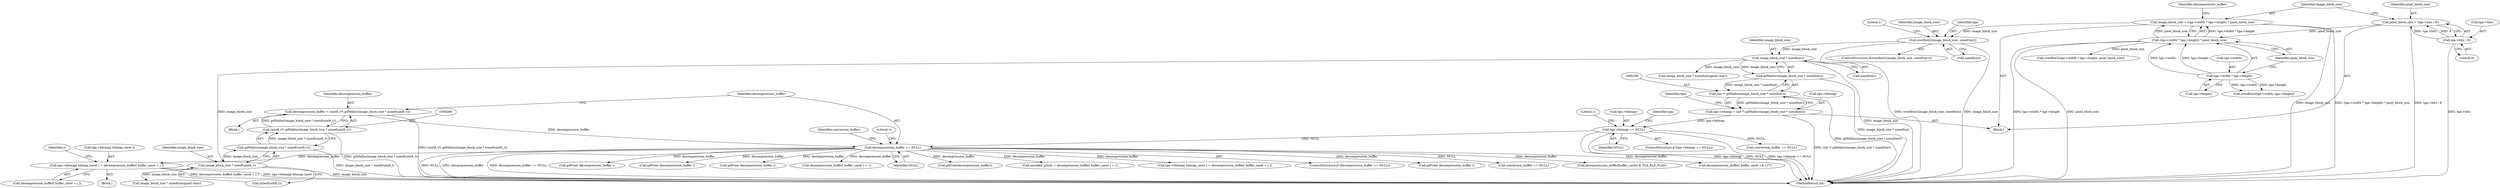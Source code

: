 digraph "1_libgd_01c61f8ab110a77ae64b5ca67c244c728c506f03@array" {
"1000498" [label="(Call,tga->bitmap[ bitmap_caret ] = decompression_buffer[ buffer_caret + j ])"];
"1000293" [label="(Call,decompression_buffer == NULL)"];
"1000283" [label="(Call,decompression_buffer = (uint8_t*) gdMalloc(image_block_size * sizeof(uint8_t)))"];
"1000285" [label="(Call,(uint8_t*) gdMalloc(image_block_size * sizeof(uint8_t)))"];
"1000287" [label="(Call,gdMalloc(image_block_size * sizeof(uint8_t)))"];
"1000288" [label="(Call,image_block_size * sizeof(uint8_t))"];
"1000210" [label="(Call,image_block_size * sizeof(int))"];
"1000180" [label="(Call,overflow2(image_block_size, sizeof(int)))"];
"1000117" [label="(Call,image_block_size = (tga->width * tga->height) * pixel_block_size)"];
"1000119" [label="(Call,(tga->width * tga->height) * pixel_block_size)"];
"1000120" [label="(Call,tga->width * tga->height)"];
"1000109" [label="(Call,pixel_block_size = (tga->bits / 8))"];
"1000111" [label="(Call,tga->bits / 8)"];
"1000215" [label="(Call,tga->bitmap == NULL)"];
"1000203" [label="(Call,tga->bitmap = (int *) gdMalloc(image_block_size * sizeof(int)))"];
"1000207" [label="(Call,(int *) gdMalloc(image_block_size * sizeof(int)))"];
"1000209" [label="(Call,gdMalloc(image_block_size * sizeof(int)))"];
"1000283" [label="(Call,decompression_buffer = (uint8_t*) gdMalloc(image_block_size * sizeof(uint8_t)))"];
"1000519" [label="(MethodReturn,int)"];
"1000444" [label="(Call,encoded_pixels = decompression_buffer[ buffer_caret ] + 1)"];
"1000121" [label="(Call,tga->width)"];
"1000498" [label="(Call,tga->bitmap[ bitmap_caret ] = decompression_buffer[ buffer_caret + j ])"];
"1000301" [label="(Identifier,conversion_buffer)"];
"1000428" [label="(Call,tga->bitmap[ bitmap_caret ] = decompression_buffer[ buffer_caret + j ])"];
"1000204" [label="(Call,tga->bitmap)"];
"1000110" [label="(Identifier,pixel_block_size)"];
"1000211" [label="(Identifier,image_block_size)"];
"1000187" [label="(Literal,1)"];
"1000179" [label="(ControlStructure,if(overflow2(image_block_size, sizeof(int))))"];
"1000124" [label="(Call,tga->height)"];
"1000216" [label="(Call,tga->bitmap)"];
"1000225" [label="(Identifier,tga)"];
"1000294" [label="(Identifier,decompression_buffer)"];
"1000207" [label="(Call,(int *) gdMalloc(image_block_size * sizeof(int)))"];
"1000107" [label="(Block,)"];
"1000305" [label="(Call,image_block_size * sizeof(unsigned char))"];
"1000290" [label="(Call,sizeof(uint8_t))"];
"1000239" [label="(Call,conversion_buffer == NULL)"];
"1000222" [label="(Literal,1)"];
"1000292" [label="(ControlStructure,if (decompression_buffer == NULL))"];
"1000234" [label="(Call,image_block_size * sizeof(unsigned char))"];
"1000130" [label="(Identifier,decompression_buffer)"];
"1000299" [label="(Literal,1)"];
"1000112" [label="(Call,tga->bits)"];
"1000512" [label="(Call,gdFree( decompression_buffer ))"];
"1000310" [label="(Call,conversion_buffer == NULL)"];
"1000494" [label="(Identifier,j)"];
"1000365" [label="(Call,decompression_buffer[buffer_caret] & TGA_RLE_FLAG)"];
"1000180" [label="(Call,overflow2(image_block_size, sizeof(int)))"];
"1000115" [label="(Literal,8)"];
"1000375" [label="(Call,decompression_buffer[ buffer_caret ] & 127)"];
"1000219" [label="(Identifier,NULL)"];
"1000215" [label="(Call,tga->bitmap == NULL)"];
"1000118" [label="(Identifier,image_block_size)"];
"1000209" [label="(Call,gdMalloc(image_block_size * sizeof(int)))"];
"1000111" [label="(Call,tga->bits / 8)"];
"1000284" [label="(Identifier,decompression_buffer)"];
"1000214" [label="(ControlStructure,if (tga->bitmap == NULL))"];
"1000212" [label="(Call,sizeof(int))"];
"1000227" [label="(Block,)"];
"1000504" [label="(Call,decompression_buffer[ buffer_caret + j ])"];
"1000181" [label="(Identifier,image_block_size)"];
"1000210" [label="(Call,image_block_size * sizeof(int))"];
"1000119" [label="(Call,(tga->width * tga->height) * pixel_block_size)"];
"1000497" [label="(Block,)"];
"1000468" [label="(Call,gdFree( decompression_buffer ))"];
"1000120" [label="(Call,tga->width * tga->height)"];
"1000117" [label="(Call,image_block_size = (tga->width * tga->height) * pixel_block_size)"];
"1000285" [label="(Call,(uint8_t*) gdMalloc(image_block_size * sizeof(uint8_t)))"];
"1000127" [label="(Identifier,pixel_block_size)"];
"1000109" [label="(Call,pixel_block_size = (tga->bits / 8))"];
"1000154" [label="(Call,overflow2(tga->width, tga->height))"];
"1000217" [label="(Identifier,tga)"];
"1000182" [label="(Call,sizeof(int))"];
"1000203" [label="(Call,tga->bitmap = (int *) gdMalloc(image_block_size * sizeof(int)))"];
"1000398" [label="(Call,gdFree( decompression_buffer ))"];
"1000166" [label="(Call,overflow2(tga->width * tga->height, pixel_block_size))"];
"1000316" [label="(Call,gdFree( decompression_buffer ))"];
"1000446" [label="(Call,decompression_buffer[ buffer_caret ] + 1)"];
"1000295" [label="(Identifier,NULL)"];
"1000293" [label="(Call,decompression_buffer == NULL)"];
"1000331" [label="(Call,gdFree(decompression_buffer))"];
"1000287" [label="(Call,gdMalloc(image_block_size * sizeof(uint8_t)))"];
"1000192" [label="(Identifier,tga)"];
"1000499" [label="(Call,tga->bitmap[ bitmap_caret ])"];
"1000288" [label="(Call,image_block_size * sizeof(uint8_t))"];
"1000289" [label="(Identifier,image_block_size)"];
"1000498" -> "1000497"  [label="AST: "];
"1000498" -> "1000504"  [label="CFG: "];
"1000499" -> "1000498"  [label="AST: "];
"1000504" -> "1000498"  [label="AST: "];
"1000494" -> "1000498"  [label="CFG: "];
"1000498" -> "1000519"  [label="DDG: tga->bitmap[ bitmap_caret ]"];
"1000498" -> "1000519"  [label="DDG: decompression_buffer[ buffer_caret + j ]"];
"1000293" -> "1000498"  [label="DDG: decompression_buffer"];
"1000293" -> "1000292"  [label="AST: "];
"1000293" -> "1000295"  [label="CFG: "];
"1000294" -> "1000293"  [label="AST: "];
"1000295" -> "1000293"  [label="AST: "];
"1000299" -> "1000293"  [label="CFG: "];
"1000301" -> "1000293"  [label="CFG: "];
"1000293" -> "1000519"  [label="DDG: decompression_buffer"];
"1000293" -> "1000519"  [label="DDG: decompression_buffer == NULL"];
"1000293" -> "1000519"  [label="DDG: NULL"];
"1000283" -> "1000293"  [label="DDG: decompression_buffer"];
"1000215" -> "1000293"  [label="DDG: NULL"];
"1000293" -> "1000310"  [label="DDG: NULL"];
"1000293" -> "1000316"  [label="DDG: decompression_buffer"];
"1000293" -> "1000331"  [label="DDG: decompression_buffer"];
"1000293" -> "1000365"  [label="DDG: decompression_buffer"];
"1000293" -> "1000375"  [label="DDG: decompression_buffer"];
"1000293" -> "1000398"  [label="DDG: decompression_buffer"];
"1000293" -> "1000428"  [label="DDG: decompression_buffer"];
"1000293" -> "1000444"  [label="DDG: decompression_buffer"];
"1000293" -> "1000446"  [label="DDG: decompression_buffer"];
"1000293" -> "1000468"  [label="DDG: decompression_buffer"];
"1000293" -> "1000512"  [label="DDG: decompression_buffer"];
"1000283" -> "1000227"  [label="AST: "];
"1000283" -> "1000285"  [label="CFG: "];
"1000284" -> "1000283"  [label="AST: "];
"1000285" -> "1000283"  [label="AST: "];
"1000294" -> "1000283"  [label="CFG: "];
"1000283" -> "1000519"  [label="DDG: (uint8_t*) gdMalloc(image_block_size * sizeof(uint8_t))"];
"1000285" -> "1000283"  [label="DDG: gdMalloc(image_block_size * sizeof(uint8_t))"];
"1000285" -> "1000287"  [label="CFG: "];
"1000286" -> "1000285"  [label="AST: "];
"1000287" -> "1000285"  [label="AST: "];
"1000285" -> "1000519"  [label="DDG: gdMalloc(image_block_size * sizeof(uint8_t))"];
"1000287" -> "1000285"  [label="DDG: image_block_size * sizeof(uint8_t)"];
"1000287" -> "1000288"  [label="CFG: "];
"1000288" -> "1000287"  [label="AST: "];
"1000287" -> "1000519"  [label="DDG: image_block_size * sizeof(uint8_t)"];
"1000288" -> "1000287"  [label="DDG: image_block_size"];
"1000288" -> "1000290"  [label="CFG: "];
"1000289" -> "1000288"  [label="AST: "];
"1000290" -> "1000288"  [label="AST: "];
"1000288" -> "1000519"  [label="DDG: image_block_size"];
"1000210" -> "1000288"  [label="DDG: image_block_size"];
"1000288" -> "1000305"  [label="DDG: image_block_size"];
"1000210" -> "1000209"  [label="AST: "];
"1000210" -> "1000212"  [label="CFG: "];
"1000211" -> "1000210"  [label="AST: "];
"1000212" -> "1000210"  [label="AST: "];
"1000209" -> "1000210"  [label="CFG: "];
"1000210" -> "1000519"  [label="DDG: image_block_size"];
"1000210" -> "1000209"  [label="DDG: image_block_size"];
"1000180" -> "1000210"  [label="DDG: image_block_size"];
"1000210" -> "1000234"  [label="DDG: image_block_size"];
"1000180" -> "1000179"  [label="AST: "];
"1000180" -> "1000182"  [label="CFG: "];
"1000181" -> "1000180"  [label="AST: "];
"1000182" -> "1000180"  [label="AST: "];
"1000187" -> "1000180"  [label="CFG: "];
"1000192" -> "1000180"  [label="CFG: "];
"1000180" -> "1000519"  [label="DDG: image_block_size"];
"1000180" -> "1000519"  [label="DDG: overflow2(image_block_size, sizeof(int))"];
"1000117" -> "1000180"  [label="DDG: image_block_size"];
"1000117" -> "1000107"  [label="AST: "];
"1000117" -> "1000119"  [label="CFG: "];
"1000118" -> "1000117"  [label="AST: "];
"1000119" -> "1000117"  [label="AST: "];
"1000130" -> "1000117"  [label="CFG: "];
"1000117" -> "1000519"  [label="DDG: image_block_size"];
"1000117" -> "1000519"  [label="DDG: (tga->width * tga->height) * pixel_block_size"];
"1000119" -> "1000117"  [label="DDG: tga->width * tga->height"];
"1000119" -> "1000117"  [label="DDG: pixel_block_size"];
"1000119" -> "1000127"  [label="CFG: "];
"1000120" -> "1000119"  [label="AST: "];
"1000127" -> "1000119"  [label="AST: "];
"1000119" -> "1000519"  [label="DDG: pixel_block_size"];
"1000119" -> "1000519"  [label="DDG: tga->width * tga->height"];
"1000120" -> "1000119"  [label="DDG: tga->width"];
"1000120" -> "1000119"  [label="DDG: tga->height"];
"1000109" -> "1000119"  [label="DDG: pixel_block_size"];
"1000119" -> "1000166"  [label="DDG: pixel_block_size"];
"1000120" -> "1000124"  [label="CFG: "];
"1000121" -> "1000120"  [label="AST: "];
"1000124" -> "1000120"  [label="AST: "];
"1000127" -> "1000120"  [label="CFG: "];
"1000120" -> "1000154"  [label="DDG: tga->width"];
"1000120" -> "1000154"  [label="DDG: tga->height"];
"1000109" -> "1000107"  [label="AST: "];
"1000109" -> "1000111"  [label="CFG: "];
"1000110" -> "1000109"  [label="AST: "];
"1000111" -> "1000109"  [label="AST: "];
"1000118" -> "1000109"  [label="CFG: "];
"1000109" -> "1000519"  [label="DDG: tga->bits / 8"];
"1000111" -> "1000109"  [label="DDG: tga->bits"];
"1000111" -> "1000109"  [label="DDG: 8"];
"1000111" -> "1000115"  [label="CFG: "];
"1000112" -> "1000111"  [label="AST: "];
"1000115" -> "1000111"  [label="AST: "];
"1000111" -> "1000519"  [label="DDG: tga->bits"];
"1000215" -> "1000214"  [label="AST: "];
"1000215" -> "1000219"  [label="CFG: "];
"1000216" -> "1000215"  [label="AST: "];
"1000219" -> "1000215"  [label="AST: "];
"1000222" -> "1000215"  [label="CFG: "];
"1000225" -> "1000215"  [label="CFG: "];
"1000215" -> "1000519"  [label="DDG: tga->bitmap"];
"1000215" -> "1000519"  [label="DDG: NULL"];
"1000215" -> "1000519"  [label="DDG: tga->bitmap == NULL"];
"1000203" -> "1000215"  [label="DDG: tga->bitmap"];
"1000215" -> "1000239"  [label="DDG: NULL"];
"1000203" -> "1000107"  [label="AST: "];
"1000203" -> "1000207"  [label="CFG: "];
"1000204" -> "1000203"  [label="AST: "];
"1000207" -> "1000203"  [label="AST: "];
"1000217" -> "1000203"  [label="CFG: "];
"1000203" -> "1000519"  [label="DDG: (int *) gdMalloc(image_block_size * sizeof(int))"];
"1000207" -> "1000203"  [label="DDG: gdMalloc(image_block_size * sizeof(int))"];
"1000207" -> "1000209"  [label="CFG: "];
"1000208" -> "1000207"  [label="AST: "];
"1000209" -> "1000207"  [label="AST: "];
"1000207" -> "1000519"  [label="DDG: gdMalloc(image_block_size * sizeof(int))"];
"1000209" -> "1000207"  [label="DDG: image_block_size * sizeof(int)"];
"1000209" -> "1000519"  [label="DDG: image_block_size * sizeof(int)"];
}
